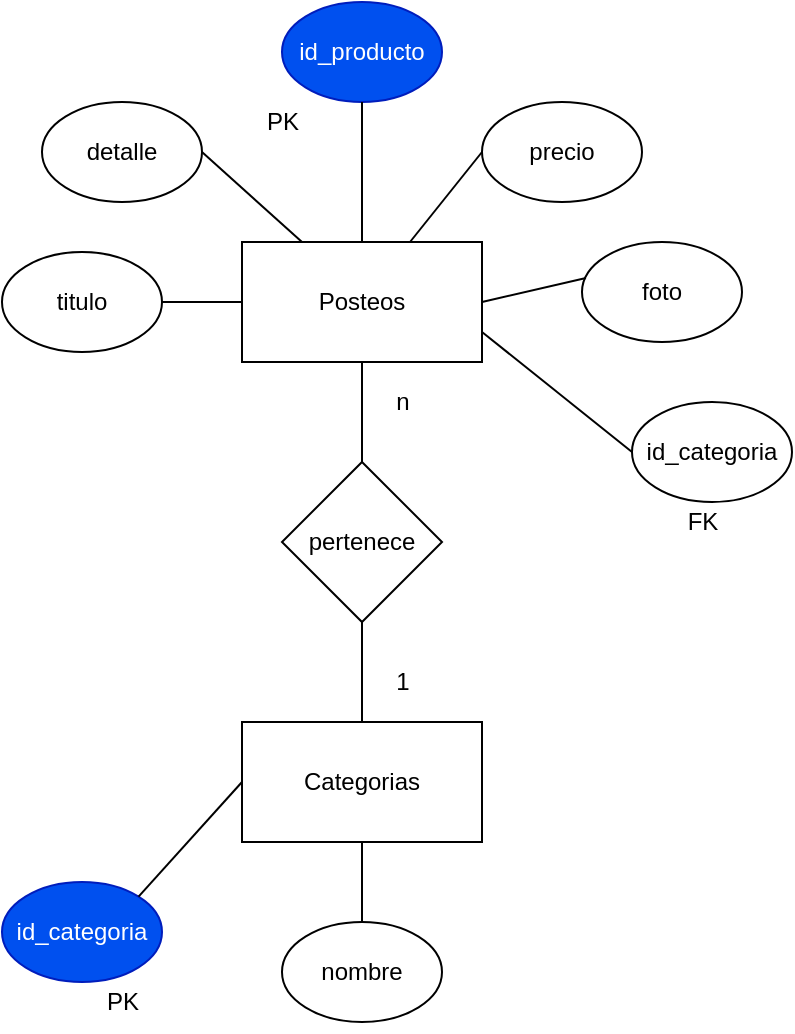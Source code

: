 <mxfile>
    <diagram id="Pn8lm1CCwc5f15Ph0fNk" name="Page-1">
        <mxGraphModel dx="577" dy="349" grid="1" gridSize="10" guides="1" tooltips="1" connect="1" arrows="1" fold="1" page="1" pageScale="1" pageWidth="850" pageHeight="1100" math="0" shadow="0">
            <root>
                <mxCell id="0"/>
                <mxCell id="1" parent="0"/>
                <mxCell id="2" value="Posteos" style="rounded=0;whiteSpace=wrap;html=1;" parent="1" vertex="1">
                    <mxGeometry x="190" y="130" width="120" height="60" as="geometry"/>
                </mxCell>
                <mxCell id="3" value="id_producto" style="ellipse;whiteSpace=wrap;html=1;rounded=0;fillColor=#0050ef;fontColor=#ffffff;strokeColor=#001DBC;" parent="1" vertex="1">
                    <mxGeometry x="210" y="10" width="80" height="50" as="geometry"/>
                </mxCell>
                <mxCell id="5" value="titulo" style="ellipse;whiteSpace=wrap;html=1;rounded=0;" parent="1" vertex="1">
                    <mxGeometry x="70" y="135" width="80" height="50" as="geometry"/>
                </mxCell>
                <mxCell id="6" value="detalle" style="ellipse;whiteSpace=wrap;html=1;rounded=0;" parent="1" vertex="1">
                    <mxGeometry x="90" y="60" width="80" height="50" as="geometry"/>
                </mxCell>
                <mxCell id="7" value="precio" style="ellipse;whiteSpace=wrap;html=1;rounded=0;" parent="1" vertex="1">
                    <mxGeometry x="310" y="60" width="80" height="50" as="geometry"/>
                </mxCell>
                <mxCell id="8" value="foto" style="ellipse;whiteSpace=wrap;html=1;rounded=0;" parent="1" vertex="1">
                    <mxGeometry x="360" y="130" width="80" height="50" as="geometry"/>
                </mxCell>
                <mxCell id="10" value="" style="endArrow=none;html=1;entryX=0.5;entryY=1;entryDx=0;entryDy=0;" parent="1" source="2" target="3" edge="1">
                    <mxGeometry width="50" height="50" relative="1" as="geometry">
                        <mxPoint x="270" y="200" as="sourcePoint"/>
                        <mxPoint x="320" y="150" as="targetPoint"/>
                    </mxGeometry>
                </mxCell>
                <mxCell id="11" value="" style="endArrow=none;html=1;exitX=1;exitY=0.5;exitDx=0;exitDy=0;entryX=0.25;entryY=0;entryDx=0;entryDy=0;" parent="1" source="6" target="2" edge="1">
                    <mxGeometry width="50" height="50" relative="1" as="geometry">
                        <mxPoint x="190" y="130" as="sourcePoint"/>
                        <mxPoint x="240" y="80" as="targetPoint"/>
                    </mxGeometry>
                </mxCell>
                <mxCell id="12" value="" style="endArrow=none;html=1;exitX=1;exitY=0.5;exitDx=0;exitDy=0;entryX=0;entryY=0.5;entryDx=0;entryDy=0;" parent="1" source="5" target="2" edge="1">
                    <mxGeometry width="50" height="50" relative="1" as="geometry">
                        <mxPoint x="150" y="250" as="sourcePoint"/>
                        <mxPoint x="200" y="200" as="targetPoint"/>
                    </mxGeometry>
                </mxCell>
                <mxCell id="13" value="" style="endArrow=none;html=1;entryX=0;entryY=0.5;entryDx=0;entryDy=0;" parent="1" source="2" target="7" edge="1">
                    <mxGeometry width="50" height="50" relative="1" as="geometry">
                        <mxPoint x="260" y="220" as="sourcePoint"/>
                        <mxPoint x="310" y="170" as="targetPoint"/>
                    </mxGeometry>
                </mxCell>
                <mxCell id="14" value="" style="endArrow=none;html=1;exitX=1;exitY=0.5;exitDx=0;exitDy=0;entryX=0.025;entryY=0.36;entryDx=0;entryDy=0;entryPerimeter=0;" parent="1" source="2" target="8" edge="1">
                    <mxGeometry width="50" height="50" relative="1" as="geometry">
                        <mxPoint x="310" y="220" as="sourcePoint"/>
                        <mxPoint x="360" y="170" as="targetPoint"/>
                    </mxGeometry>
                </mxCell>
                <mxCell id="15" value="Categorias" style="rounded=0;whiteSpace=wrap;html=1;" parent="1" vertex="1">
                    <mxGeometry x="190" y="370" width="120" height="60" as="geometry"/>
                </mxCell>
                <mxCell id="16" value="pertenece" style="rhombus;whiteSpace=wrap;html=1;" parent="1" vertex="1">
                    <mxGeometry x="210" y="240" width="80" height="80" as="geometry"/>
                </mxCell>
                <mxCell id="17" value="id_categoria" style="ellipse;whiteSpace=wrap;html=1;rounded=0;fillColor=#0050ef;fontColor=#ffffff;strokeColor=#001DBC;" parent="1" vertex="1">
                    <mxGeometry x="70" y="450" width="80" height="50" as="geometry"/>
                </mxCell>
                <mxCell id="18" value="nombre" style="ellipse;whiteSpace=wrap;html=1;rounded=0;" parent="1" vertex="1">
                    <mxGeometry x="210" y="470" width="80" height="50" as="geometry"/>
                </mxCell>
                <mxCell id="19" value="" style="endArrow=none;html=1;entryX=0;entryY=0.5;entryDx=0;entryDy=0;exitX=1;exitY=0;exitDx=0;exitDy=0;" parent="1" source="17" target="15" edge="1">
                    <mxGeometry width="50" height="50" relative="1" as="geometry">
                        <mxPoint x="130" y="360" as="sourcePoint"/>
                        <mxPoint x="180" y="310" as="targetPoint"/>
                    </mxGeometry>
                </mxCell>
                <mxCell id="20" value="" style="endArrow=none;html=1;entryX=0.5;entryY=1;entryDx=0;entryDy=0;exitX=0.5;exitY=0;exitDx=0;exitDy=0;" parent="1" source="18" target="15" edge="1">
                    <mxGeometry width="50" height="50" relative="1" as="geometry">
                        <mxPoint x="290" y="470" as="sourcePoint"/>
                        <mxPoint x="340" y="420" as="targetPoint"/>
                    </mxGeometry>
                </mxCell>
                <mxCell id="21" value="" style="endArrow=none;html=1;entryX=0.5;entryY=1;entryDx=0;entryDy=0;exitX=0.5;exitY=0;exitDx=0;exitDy=0;" parent="1" source="16" target="2" edge="1">
                    <mxGeometry width="50" height="50" relative="1" as="geometry">
                        <mxPoint x="380" y="280" as="sourcePoint"/>
                        <mxPoint x="430" y="230" as="targetPoint"/>
                    </mxGeometry>
                </mxCell>
                <mxCell id="22" value="" style="endArrow=none;html=1;entryX=0.5;entryY=1;entryDx=0;entryDy=0;exitX=0.5;exitY=0;exitDx=0;exitDy=0;" parent="1" source="15" target="16" edge="1">
                    <mxGeometry width="50" height="50" relative="1" as="geometry">
                        <mxPoint x="340" y="390" as="sourcePoint"/>
                        <mxPoint x="390" y="340" as="targetPoint"/>
                    </mxGeometry>
                </mxCell>
                <mxCell id="23" value="1" style="text;html=1;align=center;verticalAlign=middle;resizable=0;points=[];autosize=1;strokeColor=none;fillColor=none;" parent="1" vertex="1">
                    <mxGeometry x="255" y="335" width="30" height="30" as="geometry"/>
                </mxCell>
                <mxCell id="24" value="n" style="text;html=1;align=center;verticalAlign=middle;resizable=0;points=[];autosize=1;strokeColor=none;fillColor=none;" parent="1" vertex="1">
                    <mxGeometry x="255" y="195" width="30" height="30" as="geometry"/>
                </mxCell>
                <mxCell id="25" value="id_categoria" style="ellipse;whiteSpace=wrap;html=1;rounded=0;" parent="1" vertex="1">
                    <mxGeometry x="385" y="210" width="80" height="50" as="geometry"/>
                </mxCell>
                <mxCell id="26" value="" style="endArrow=none;html=1;exitX=1;exitY=0.75;exitDx=0;exitDy=0;entryX=0;entryY=0.5;entryDx=0;entryDy=0;" parent="1" source="2" target="25" edge="1">
                    <mxGeometry width="50" height="50" relative="1" as="geometry">
                        <mxPoint x="320" y="260" as="sourcePoint"/>
                        <mxPoint x="370" y="210" as="targetPoint"/>
                    </mxGeometry>
                </mxCell>
                <mxCell id="27" value="PK" style="text;html=1;align=center;verticalAlign=middle;resizable=0;points=[];autosize=1;strokeColor=none;fillColor=none;" parent="1" vertex="1">
                    <mxGeometry x="190" y="55" width="40" height="30" as="geometry"/>
                </mxCell>
                <mxCell id="28" value="FK" style="text;html=1;align=center;verticalAlign=middle;resizable=0;points=[];autosize=1;strokeColor=none;fillColor=none;" parent="1" vertex="1">
                    <mxGeometry x="400" y="255" width="40" height="30" as="geometry"/>
                </mxCell>
                <mxCell id="29" value="PK" style="text;html=1;align=center;verticalAlign=middle;resizable=0;points=[];autosize=1;strokeColor=none;fillColor=none;" parent="1" vertex="1">
                    <mxGeometry x="110" y="495" width="40" height="30" as="geometry"/>
                </mxCell>
            </root>
        </mxGraphModel>
    </diagram>
</mxfile>